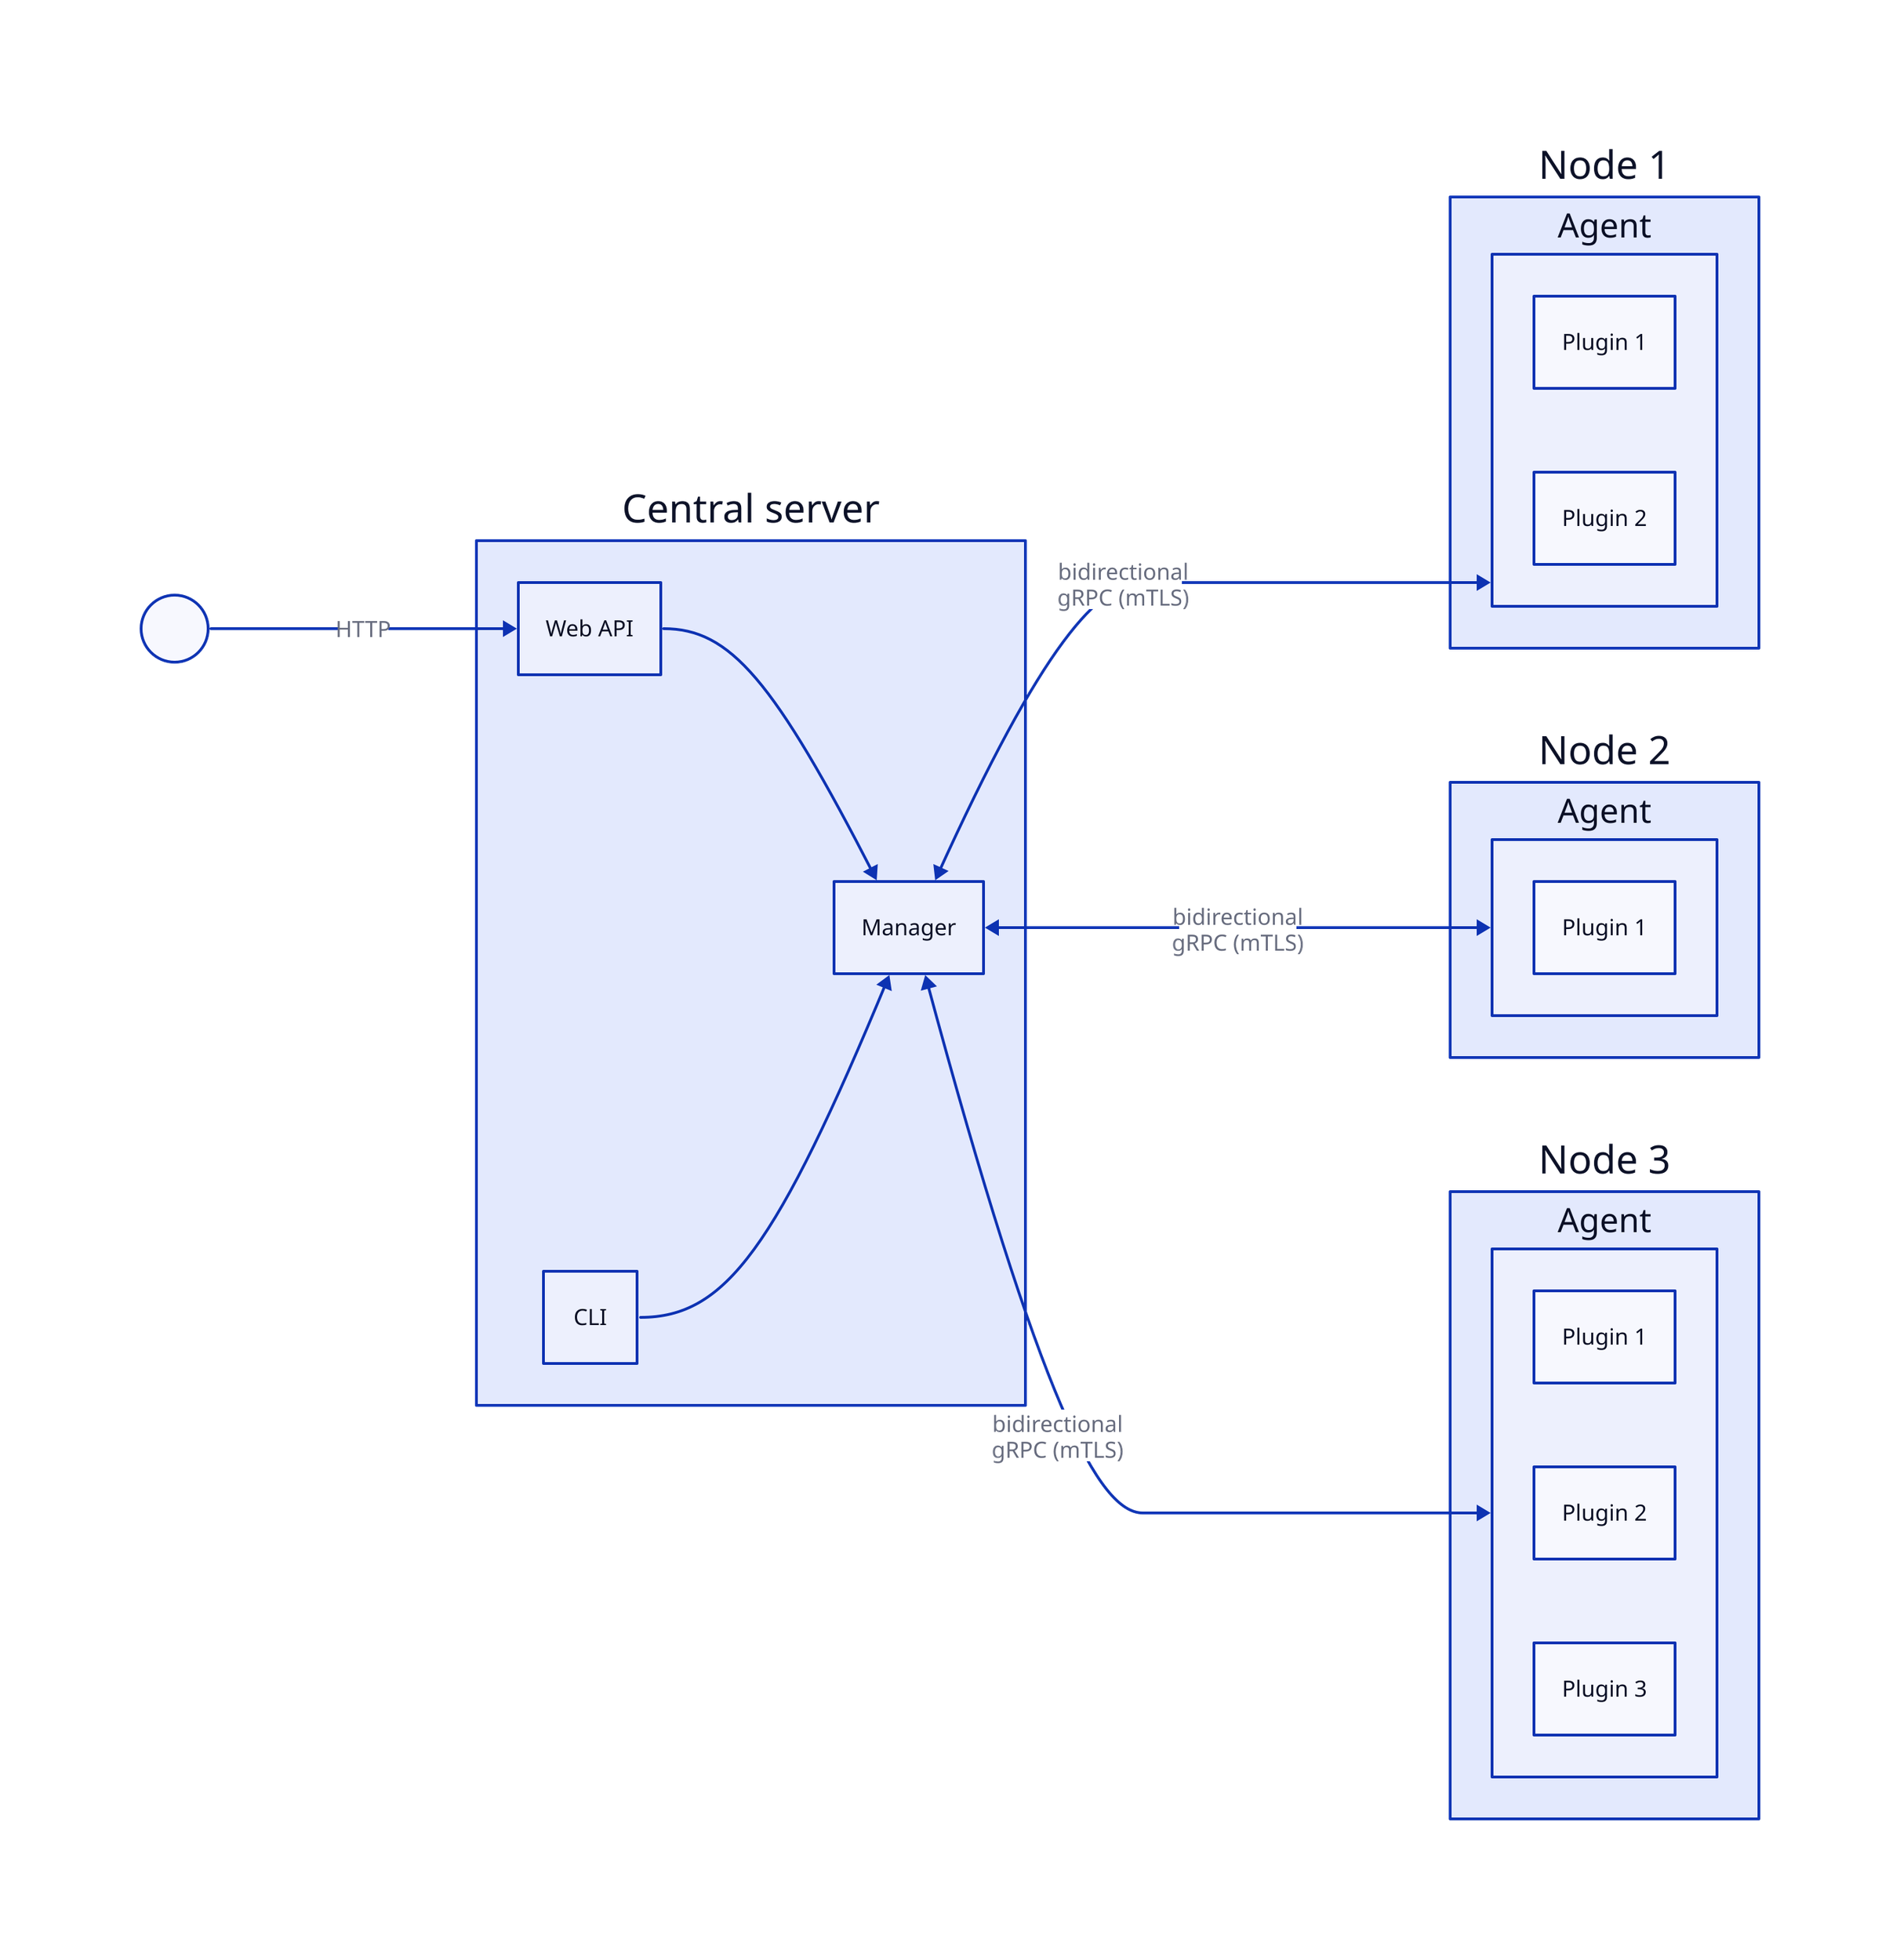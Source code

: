 direction: right

vars: {
  d2-config: {
    layout-engine: elk
    theme-id: 105
    dark-theme-id: 105

    dark-theme-overrides: {
      B1: "#a87410"
    }
  }
}

style: {
  fill: transparent
}

user: " " {
  shape: circle
}

managerNode: "Central server" {
  cli: CLI
  api: Web API
  manager: Manager

  api -> manager
  cli -> manager
}


target1: "Node 1" {
  agent: "Agent" {
    plugin1: Plugin 1
    plugin2: Plugin 2
  }
}

target2: "Node 2" {
  agent: "Agent" {
    plugin1: Plugin 1
  }
}

target3: "Node 3" {
  agent: "Agent" {
    plugin1: Plugin 1
    plugin2: Plugin 2
    plugin3: Plugin 3
  }
}

user -> managerNode.api: "HTTP" { style.fill: "#ffffff"}
managerNode.manager <-> target1.agent: bidirectional\ngRPC (mTLS)  { style.fill: "#ffffff"}
managerNode.manager <-> target2.agent: bidirectional\ngRPC (mTLS)  { style.fill: "#ffffff"}
managerNode.manager <-> target3.agent: bidirectional\ngRPC (mTLS)  { style.fill: "#ffffff"}
